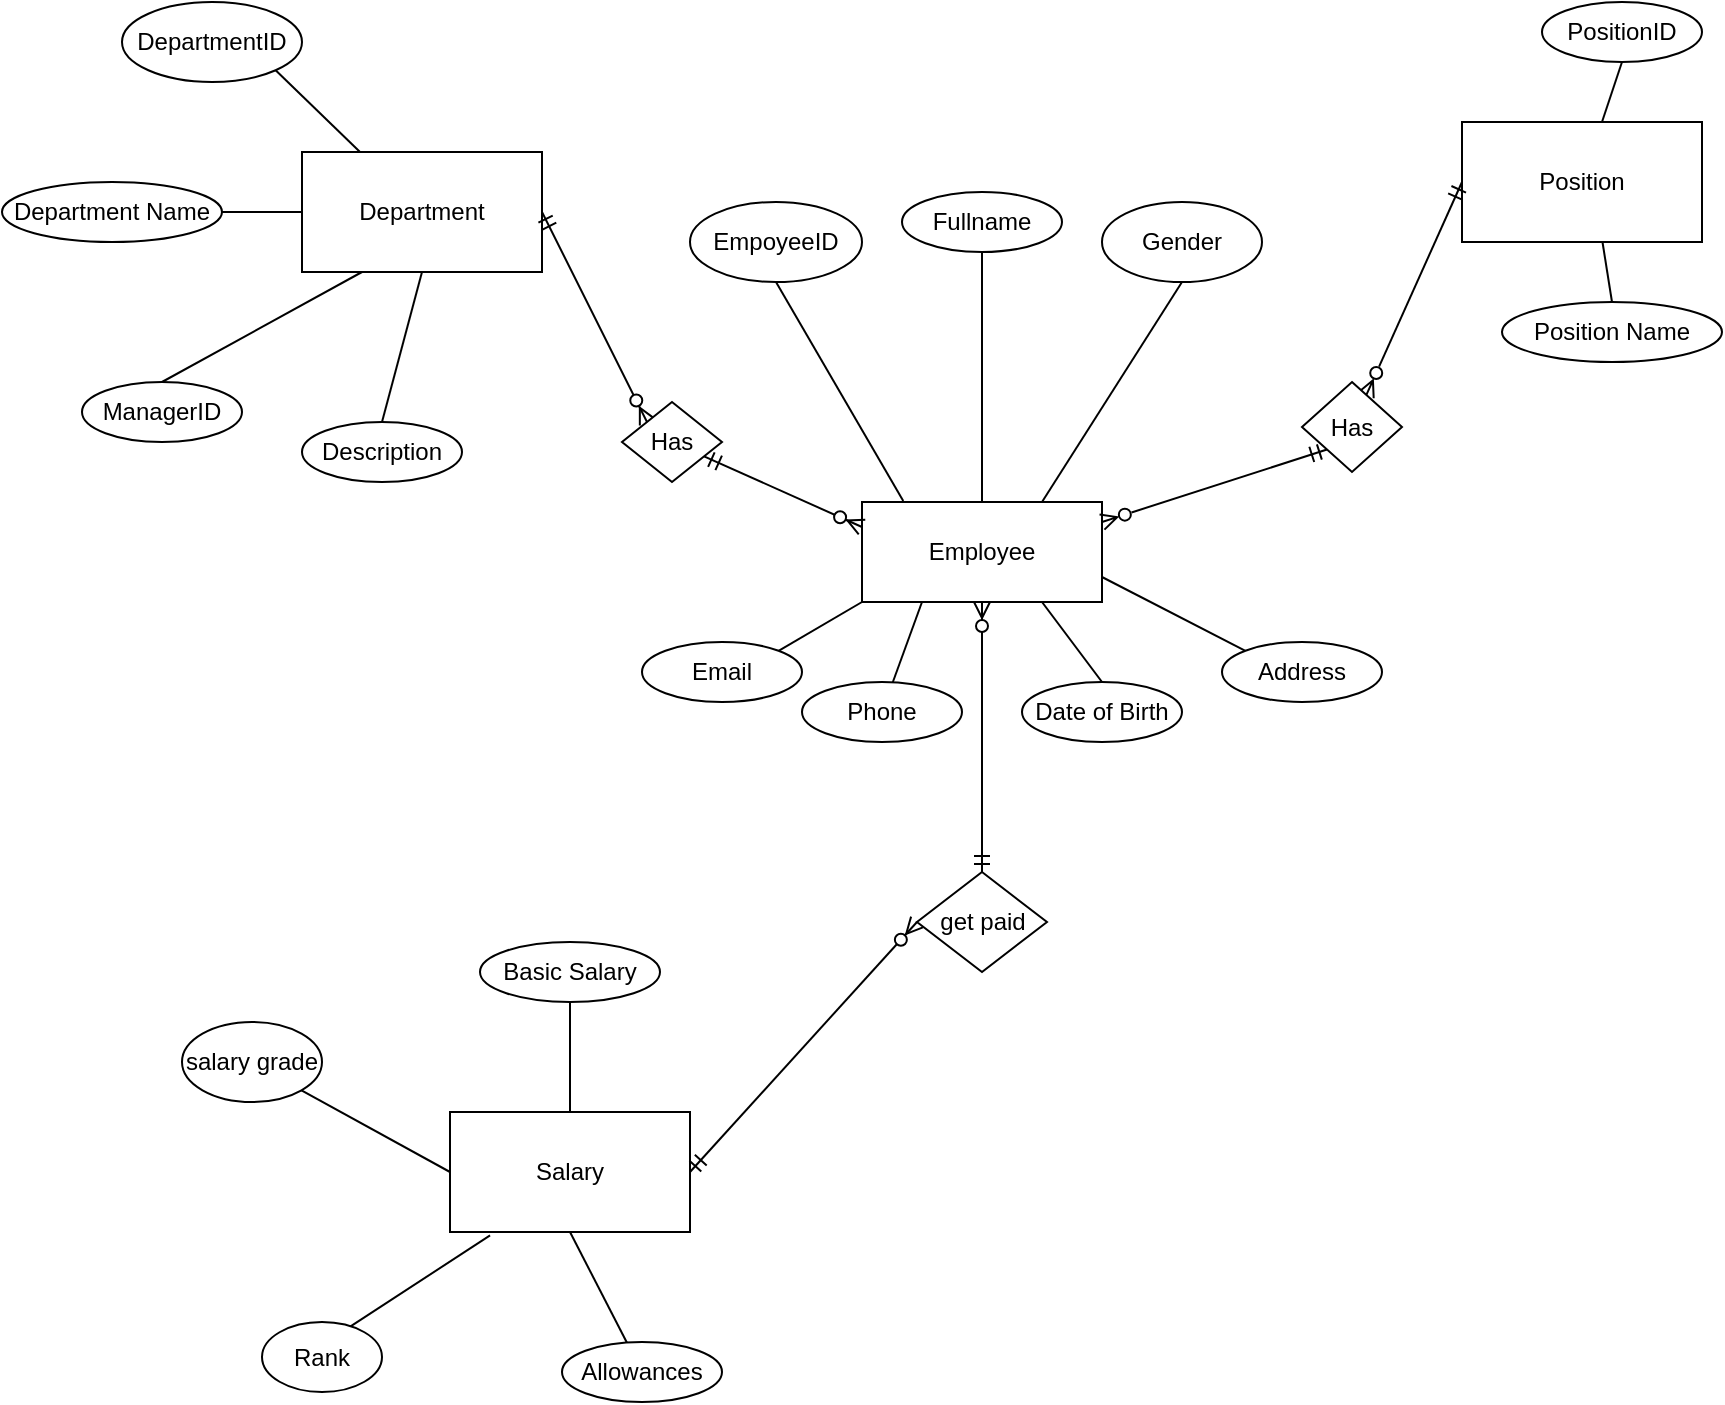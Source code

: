 <mxfile version="21.0.8" type="github">
  <diagram name="Trang-1" id="3GENcBDF0UVFm20Mfzve">
    <mxGraphModel dx="1820" dy="588" grid="1" gridSize="10" guides="1" tooltips="1" connect="1" arrows="1" fold="1" page="1" pageScale="1" pageWidth="827" pageHeight="1169" math="0" shadow="0">
      <root>
        <mxCell id="0" />
        <mxCell id="1" parent="0" />
        <mxCell id="DCryzGYHTG0MbwkWddd8-76" style="rounded=0;orthogonalLoop=1;jettySize=auto;html=1;exitX=0.25;exitY=1;exitDx=0;exitDy=0;endArrow=none;endFill=0;" edge="1" parent="1" source="DCryzGYHTG0MbwkWddd8-1" target="DCryzGYHTG0MbwkWddd8-41">
          <mxGeometry relative="1" as="geometry" />
        </mxCell>
        <mxCell id="DCryzGYHTG0MbwkWddd8-77" style="rounded=0;orthogonalLoop=1;jettySize=auto;html=1;exitX=0.75;exitY=1;exitDx=0;exitDy=0;entryX=0.5;entryY=0;entryDx=0;entryDy=0;endArrow=none;endFill=0;" edge="1" parent="1" source="DCryzGYHTG0MbwkWddd8-1" target="DCryzGYHTG0MbwkWddd8-43">
          <mxGeometry relative="1" as="geometry" />
        </mxCell>
        <mxCell id="DCryzGYHTG0MbwkWddd8-1" value="Employee " style="rounded=0;whiteSpace=wrap;html=1;" vertex="1" parent="1">
          <mxGeometry x="390" y="250" width="120" height="50" as="geometry" />
        </mxCell>
        <mxCell id="DCryzGYHTG0MbwkWddd8-35" style="rounded=0;orthogonalLoop=1;jettySize=auto;html=1;exitX=0;exitY=1;exitDx=0;exitDy=0;startArrow=ERmandOne;startFill=0;endArrow=ERzeroToMany;endFill=0;" edge="1" parent="1" source="DCryzGYHTG0MbwkWddd8-70">
          <mxGeometry relative="1" as="geometry">
            <mxPoint x="510" y="260" as="targetPoint" />
          </mxGeometry>
        </mxCell>
        <mxCell id="DCryzGYHTG0MbwkWddd8-3" value="Position" style="rounded=0;whiteSpace=wrap;html=1;" vertex="1" parent="1">
          <mxGeometry x="690" y="60" width="120" height="60" as="geometry" />
        </mxCell>
        <mxCell id="DCryzGYHTG0MbwkWddd8-91" style="rounded=0;orthogonalLoop=1;jettySize=auto;html=1;exitX=0.5;exitY=1;exitDx=0;exitDy=0;endArrow=none;endFill=0;" edge="1" parent="1" source="DCryzGYHTG0MbwkWddd8-4" target="DCryzGYHTG0MbwkWddd8-55">
          <mxGeometry relative="1" as="geometry" />
        </mxCell>
        <mxCell id="DCryzGYHTG0MbwkWddd8-4" value="Salary " style="rounded=0;whiteSpace=wrap;html=1;" vertex="1" parent="1">
          <mxGeometry x="184" y="555" width="120" height="60" as="geometry" />
        </mxCell>
        <mxCell id="DCryzGYHTG0MbwkWddd8-86" style="rounded=0;orthogonalLoop=1;jettySize=auto;html=1;exitX=0.25;exitY=1;exitDx=0;exitDy=0;entryX=0.5;entryY=0;entryDx=0;entryDy=0;endArrow=none;endFill=0;" edge="1" parent="1" source="DCryzGYHTG0MbwkWddd8-25" target="DCryzGYHTG0MbwkWddd8-50">
          <mxGeometry relative="1" as="geometry" />
        </mxCell>
        <mxCell id="DCryzGYHTG0MbwkWddd8-87" style="rounded=0;orthogonalLoop=1;jettySize=auto;html=1;exitX=0.5;exitY=1;exitDx=0;exitDy=0;entryX=0.5;entryY=0;entryDx=0;entryDy=0;endArrow=none;endFill=0;" edge="1" parent="1" source="DCryzGYHTG0MbwkWddd8-25" target="DCryzGYHTG0MbwkWddd8-51">
          <mxGeometry relative="1" as="geometry" />
        </mxCell>
        <mxCell id="DCryzGYHTG0MbwkWddd8-25" value="Department" style="rounded=0;whiteSpace=wrap;html=1;glass=0;" vertex="1" parent="1">
          <mxGeometry x="110" y="75" width="120" height="60" as="geometry" />
        </mxCell>
        <mxCell id="DCryzGYHTG0MbwkWddd8-26" value="" style="fontSize=12;html=1;endArrow=ERzeroToMany;startArrow=ERmandOne;rounded=0;entryX=0;entryY=0.25;entryDx=0;entryDy=0;" edge="1" parent="1" source="DCryzGYHTG0MbwkWddd8-67" target="DCryzGYHTG0MbwkWddd8-1">
          <mxGeometry width="100" height="100" relative="1" as="geometry">
            <mxPoint x="310" y="190" as="sourcePoint" />
            <mxPoint x="410" y="90" as="targetPoint" />
          </mxGeometry>
        </mxCell>
        <mxCell id="DCryzGYHTG0MbwkWddd8-30" value="" style="fontSize=12;html=1;endArrow=ERzeroToMany;startArrow=ERmandOne;rounded=0;elbow=vertical;entryX=0.5;entryY=1;entryDx=0;entryDy=0;exitX=0.5;exitY=0;exitDx=0;exitDy=0;" edge="1" parent="1" source="DCryzGYHTG0MbwkWddd8-58" target="DCryzGYHTG0MbwkWddd8-1">
          <mxGeometry width="100" height="100" relative="1" as="geometry">
            <mxPoint x="380" y="470" as="sourcePoint" />
            <mxPoint x="410" y="240" as="targetPoint" />
          </mxGeometry>
        </mxCell>
        <mxCell id="DCryzGYHTG0MbwkWddd8-73" style="rounded=0;orthogonalLoop=1;jettySize=auto;html=1;exitX=0.5;exitY=1;exitDx=0;exitDy=0;entryX=0.172;entryY=-0.009;entryDx=0;entryDy=0;entryPerimeter=0;endArrow=none;endFill=0;" edge="1" parent="1" source="DCryzGYHTG0MbwkWddd8-34" target="DCryzGYHTG0MbwkWddd8-1">
          <mxGeometry relative="1" as="geometry" />
        </mxCell>
        <mxCell id="DCryzGYHTG0MbwkWddd8-34" value="EmpoyeeID" style="ellipse;whiteSpace=wrap;html=1;" vertex="1" parent="1">
          <mxGeometry x="304" y="100" width="86" height="40" as="geometry" />
        </mxCell>
        <mxCell id="DCryzGYHTG0MbwkWddd8-74" style="rounded=0;orthogonalLoop=1;jettySize=auto;html=1;exitX=0.5;exitY=1;exitDx=0;exitDy=0;endArrow=none;endFill=0;" edge="1" parent="1" source="DCryzGYHTG0MbwkWddd8-38" target="DCryzGYHTG0MbwkWddd8-1">
          <mxGeometry relative="1" as="geometry" />
        </mxCell>
        <mxCell id="DCryzGYHTG0MbwkWddd8-38" value="Fullname" style="ellipse;whiteSpace=wrap;html=1;" vertex="1" parent="1">
          <mxGeometry x="410" y="95" width="80" height="30" as="geometry" />
        </mxCell>
        <mxCell id="DCryzGYHTG0MbwkWddd8-75" style="rounded=0;orthogonalLoop=1;jettySize=auto;html=1;exitX=0.5;exitY=1;exitDx=0;exitDy=0;entryX=0.75;entryY=0;entryDx=0;entryDy=0;endArrow=none;endFill=0;" edge="1" parent="1" source="DCryzGYHTG0MbwkWddd8-39" target="DCryzGYHTG0MbwkWddd8-1">
          <mxGeometry relative="1" as="geometry" />
        </mxCell>
        <mxCell id="DCryzGYHTG0MbwkWddd8-39" value="Gender" style="ellipse;whiteSpace=wrap;html=1;" vertex="1" parent="1">
          <mxGeometry x="510" y="100" width="80" height="40" as="geometry" />
        </mxCell>
        <mxCell id="DCryzGYHTG0MbwkWddd8-41" value="Phone" style="ellipse;whiteSpace=wrap;html=1;" vertex="1" parent="1">
          <mxGeometry x="360" y="340" width="80" height="30" as="geometry" />
        </mxCell>
        <mxCell id="DCryzGYHTG0MbwkWddd8-78" style="rounded=0;orthogonalLoop=1;jettySize=auto;html=1;exitX=0;exitY=0;exitDx=0;exitDy=0;entryX=1;entryY=0.75;entryDx=0;entryDy=0;endArrow=none;endFill=0;" edge="1" parent="1" source="DCryzGYHTG0MbwkWddd8-42" target="DCryzGYHTG0MbwkWddd8-1">
          <mxGeometry relative="1" as="geometry" />
        </mxCell>
        <mxCell id="DCryzGYHTG0MbwkWddd8-42" value="Address" style="ellipse;whiteSpace=wrap;html=1;" vertex="1" parent="1">
          <mxGeometry x="570" y="320" width="80" height="30" as="geometry" />
        </mxCell>
        <mxCell id="DCryzGYHTG0MbwkWddd8-43" value="Date of Birth" style="ellipse;whiteSpace=wrap;html=1;" vertex="1" parent="1">
          <mxGeometry x="470" y="340" width="80" height="30" as="geometry" />
        </mxCell>
        <mxCell id="DCryzGYHTG0MbwkWddd8-84" style="rounded=0;orthogonalLoop=1;jettySize=auto;html=1;exitX=1;exitY=1;exitDx=0;exitDy=0;endArrow=none;endFill=0;" edge="1" parent="1" source="DCryzGYHTG0MbwkWddd8-46" target="DCryzGYHTG0MbwkWddd8-25">
          <mxGeometry relative="1" as="geometry" />
        </mxCell>
        <mxCell id="DCryzGYHTG0MbwkWddd8-46" value="DepartmentID" style="ellipse;whiteSpace=wrap;html=1;" vertex="1" parent="1">
          <mxGeometry x="20" width="90" height="40" as="geometry" />
        </mxCell>
        <mxCell id="DCryzGYHTG0MbwkWddd8-85" style="rounded=0;orthogonalLoop=1;jettySize=auto;html=1;exitX=1;exitY=0.5;exitDx=0;exitDy=0;entryX=0;entryY=0.5;entryDx=0;entryDy=0;endArrow=none;endFill=0;" edge="1" parent="1" source="DCryzGYHTG0MbwkWddd8-48" target="DCryzGYHTG0MbwkWddd8-25">
          <mxGeometry relative="1" as="geometry" />
        </mxCell>
        <mxCell id="DCryzGYHTG0MbwkWddd8-48" value="Department Name" style="ellipse;whiteSpace=wrap;html=1;" vertex="1" parent="1">
          <mxGeometry x="-40" y="90" width="110" height="30" as="geometry" />
        </mxCell>
        <mxCell id="DCryzGYHTG0MbwkWddd8-50" value="ManagerID" style="ellipse;whiteSpace=wrap;html=1;" vertex="1" parent="1">
          <mxGeometry y="190" width="80" height="30" as="geometry" />
        </mxCell>
        <mxCell id="DCryzGYHTG0MbwkWddd8-51" value="Description" style="ellipse;whiteSpace=wrap;html=1;" vertex="1" parent="1">
          <mxGeometry x="110" y="210" width="80" height="30" as="geometry" />
        </mxCell>
        <mxCell id="DCryzGYHTG0MbwkWddd8-81" style="rounded=0;orthogonalLoop=1;jettySize=auto;html=1;exitX=0.5;exitY=1;exitDx=0;exitDy=0;endArrow=none;endFill=0;" edge="1" parent="1" source="DCryzGYHTG0MbwkWddd8-52" target="DCryzGYHTG0MbwkWddd8-3">
          <mxGeometry relative="1" as="geometry" />
        </mxCell>
        <mxCell id="DCryzGYHTG0MbwkWddd8-52" value="PositionID" style="ellipse;whiteSpace=wrap;html=1;" vertex="1" parent="1">
          <mxGeometry x="730" width="80" height="30" as="geometry" />
        </mxCell>
        <mxCell id="DCryzGYHTG0MbwkWddd8-83" style="rounded=0;orthogonalLoop=1;jettySize=auto;html=1;exitX=0.5;exitY=0;exitDx=0;exitDy=0;entryX=0.585;entryY=0.996;entryDx=0;entryDy=0;entryPerimeter=0;endArrow=none;endFill=0;" edge="1" parent="1" source="DCryzGYHTG0MbwkWddd8-53" target="DCryzGYHTG0MbwkWddd8-3">
          <mxGeometry relative="1" as="geometry" />
        </mxCell>
        <mxCell id="DCryzGYHTG0MbwkWddd8-53" value="Position Name" style="ellipse;whiteSpace=wrap;html=1;" vertex="1" parent="1">
          <mxGeometry x="710" y="150" width="110" height="30" as="geometry" />
        </mxCell>
        <mxCell id="DCryzGYHTG0MbwkWddd8-88" style="rounded=0;orthogonalLoop=1;jettySize=auto;html=1;exitX=0.5;exitY=1;exitDx=0;exitDy=0;endArrow=none;endFill=0;entryX=0.5;entryY=0;entryDx=0;entryDy=0;" edge="1" parent="1" source="DCryzGYHTG0MbwkWddd8-54" target="DCryzGYHTG0MbwkWddd8-4">
          <mxGeometry relative="1" as="geometry">
            <mxPoint x="150" y="430" as="targetPoint" />
            <Array as="points" />
          </mxGeometry>
        </mxCell>
        <mxCell id="DCryzGYHTG0MbwkWddd8-54" value="Basic Salary" style="ellipse;whiteSpace=wrap;html=1;" vertex="1" parent="1">
          <mxGeometry x="199" y="470" width="90" height="30" as="geometry" />
        </mxCell>
        <mxCell id="DCryzGYHTG0MbwkWddd8-55" value="Allowances " style="ellipse;whiteSpace=wrap;html=1;" vertex="1" parent="1">
          <mxGeometry x="240" y="670" width="80" height="30" as="geometry" />
        </mxCell>
        <mxCell id="DCryzGYHTG0MbwkWddd8-90" style="rounded=0;orthogonalLoop=1;jettySize=auto;html=1;exitX=0.722;exitY=0.081;exitDx=0;exitDy=0;entryX=0.167;entryY=1.028;entryDx=0;entryDy=0;entryPerimeter=0;endArrow=none;endFill=0;exitPerimeter=0;" edge="1" parent="1" source="DCryzGYHTG0MbwkWddd8-56" target="DCryzGYHTG0MbwkWddd8-4">
          <mxGeometry relative="1" as="geometry" />
        </mxCell>
        <mxCell id="DCryzGYHTG0MbwkWddd8-56" value="Rank" style="ellipse;whiteSpace=wrap;html=1;" vertex="1" parent="1">
          <mxGeometry x="90" y="660" width="60" height="35" as="geometry" />
        </mxCell>
        <mxCell id="DCryzGYHTG0MbwkWddd8-89" style="rounded=0;orthogonalLoop=1;jettySize=auto;html=1;exitX=1;exitY=1;exitDx=0;exitDy=0;entryX=0;entryY=0.5;entryDx=0;entryDy=0;endArrow=none;endFill=0;" edge="1" parent="1" source="DCryzGYHTG0MbwkWddd8-57" target="DCryzGYHTG0MbwkWddd8-4">
          <mxGeometry relative="1" as="geometry" />
        </mxCell>
        <mxCell id="DCryzGYHTG0MbwkWddd8-57" value="salary grade" style="ellipse;whiteSpace=wrap;html=1;" vertex="1" parent="1">
          <mxGeometry x="50" y="510" width="70" height="40" as="geometry" />
        </mxCell>
        <mxCell id="DCryzGYHTG0MbwkWddd8-59" value="" style="fontSize=12;html=1;endArrow=ERzeroToMany;startArrow=ERmandOne;rounded=0;elbow=vertical;entryX=0;entryY=0.5;entryDx=0;entryDy=0;exitX=1;exitY=0.5;exitDx=0;exitDy=0;" edge="1" parent="1" source="DCryzGYHTG0MbwkWddd8-4" target="DCryzGYHTG0MbwkWddd8-58">
          <mxGeometry width="100" height="100" relative="1" as="geometry">
            <mxPoint x="210" y="450" as="sourcePoint" />
            <mxPoint x="420" y="300" as="targetPoint" />
          </mxGeometry>
        </mxCell>
        <mxCell id="DCryzGYHTG0MbwkWddd8-58" value="get paid" style="rhombus;whiteSpace=wrap;html=1;" vertex="1" parent="1">
          <mxGeometry x="417.5" y="435" width="65" height="50" as="geometry" />
        </mxCell>
        <mxCell id="DCryzGYHTG0MbwkWddd8-68" value="" style="fontSize=12;html=1;endArrow=ERzeroToMany;startArrow=ERmandOne;rounded=0;exitX=1;exitY=0.5;exitDx=0;exitDy=0;entryX=0;entryY=0;entryDx=0;entryDy=0;" edge="1" parent="1" source="DCryzGYHTG0MbwkWddd8-25" target="DCryzGYHTG0MbwkWddd8-67">
          <mxGeometry width="100" height="100" relative="1" as="geometry">
            <mxPoint x="220" y="140" as="sourcePoint" />
            <mxPoint x="390" y="260" as="targetPoint" />
          </mxGeometry>
        </mxCell>
        <mxCell id="DCryzGYHTG0MbwkWddd8-67" value="Has" style="rhombus;whiteSpace=wrap;html=1;" vertex="1" parent="1">
          <mxGeometry x="270" y="200" width="50" height="40" as="geometry" />
        </mxCell>
        <mxCell id="DCryzGYHTG0MbwkWddd8-71" value="" style="rounded=0;orthogonalLoop=1;jettySize=auto;html=1;exitX=0;exitY=0.5;exitDx=0;exitDy=0;startArrow=ERmandOne;startFill=0;endArrow=ERzeroToMany;endFill=0;" edge="1" parent="1" source="DCryzGYHTG0MbwkWddd8-3" target="DCryzGYHTG0MbwkWddd8-70">
          <mxGeometry relative="1" as="geometry">
            <mxPoint x="660" y="140" as="sourcePoint" />
            <mxPoint x="510" y="275" as="targetPoint" />
          </mxGeometry>
        </mxCell>
        <mxCell id="DCryzGYHTG0MbwkWddd8-70" value="Has" style="rhombus;whiteSpace=wrap;html=1;" vertex="1" parent="1">
          <mxGeometry x="610" y="190" width="50" height="45" as="geometry" />
        </mxCell>
        <mxCell id="DCryzGYHTG0MbwkWddd8-80" style="edgeStyle=orthogonalEdgeStyle;rounded=0;orthogonalLoop=1;jettySize=auto;html=1;exitX=0.5;exitY=1;exitDx=0;exitDy=0;" edge="1" parent="1" source="DCryzGYHTG0MbwkWddd8-43" target="DCryzGYHTG0MbwkWddd8-43">
          <mxGeometry relative="1" as="geometry" />
        </mxCell>
        <mxCell id="DCryzGYHTG0MbwkWddd8-96" style="rounded=0;orthogonalLoop=1;jettySize=auto;html=1;exitX=1;exitY=0;exitDx=0;exitDy=0;entryX=0;entryY=1;entryDx=0;entryDy=0;endArrow=none;endFill=0;" edge="1" parent="1" source="DCryzGYHTG0MbwkWddd8-94" target="DCryzGYHTG0MbwkWddd8-1">
          <mxGeometry relative="1" as="geometry" />
        </mxCell>
        <mxCell id="DCryzGYHTG0MbwkWddd8-94" value="Email" style="ellipse;whiteSpace=wrap;html=1;" vertex="1" parent="1">
          <mxGeometry x="280" y="320" width="80" height="30" as="geometry" />
        </mxCell>
      </root>
    </mxGraphModel>
  </diagram>
</mxfile>
